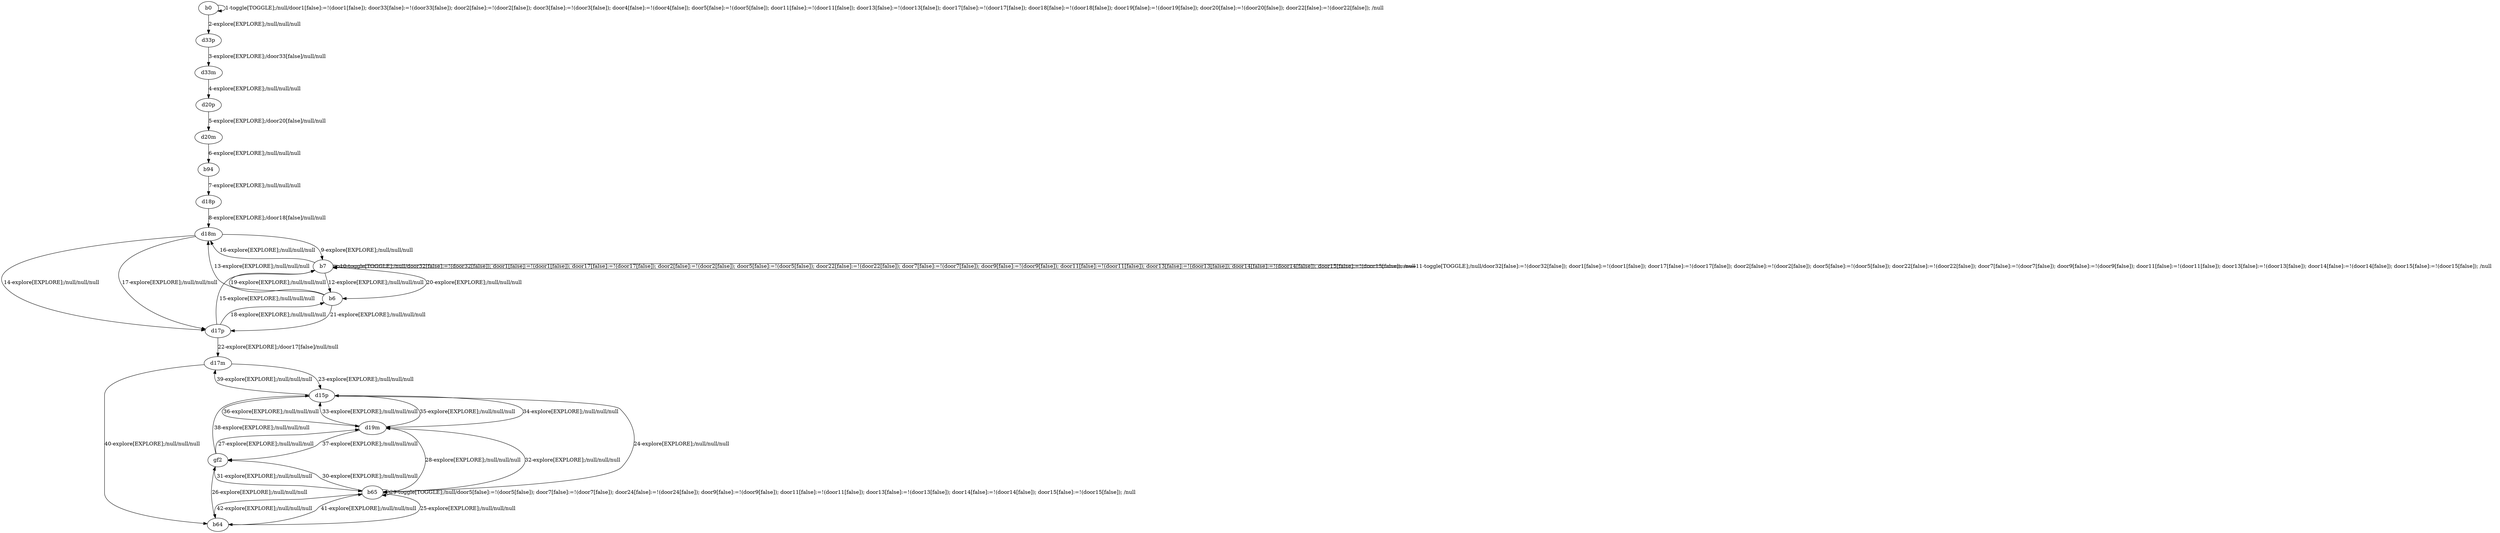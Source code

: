 # Total number of goals covered by this test: 1
# d17m --> b64

digraph g {
"b0" -> "b0" [label = "1-toggle[TOGGLE];/null/door1[false]:=!(door1[false]); door33[false]:=!(door33[false]); door2[false]:=!(door2[false]); door3[false]:=!(door3[false]); door4[false]:=!(door4[false]); door5[false]:=!(door5[false]); door11[false]:=!(door11[false]); door13[false]:=!(door13[false]); door17[false]:=!(door17[false]); door18[false]:=!(door18[false]); door19[false]:=!(door19[false]); door20[false]:=!(door20[false]); door22[false]:=!(door22[false]); /null"];
"b0" -> "d33p" [label = "2-explore[EXPLORE];/null/null/null"];
"d33p" -> "d33m" [label = "3-explore[EXPLORE];/door33[false]/null/null"];
"d33m" -> "d20p" [label = "4-explore[EXPLORE];/null/null/null"];
"d20p" -> "d20m" [label = "5-explore[EXPLORE];/door20[false]/null/null"];
"d20m" -> "b94" [label = "6-explore[EXPLORE];/null/null/null"];
"b94" -> "d18p" [label = "7-explore[EXPLORE];/null/null/null"];
"d18p" -> "d18m" [label = "8-explore[EXPLORE];/door18[false]/null/null"];
"d18m" -> "b7" [label = "9-explore[EXPLORE];/null/null/null"];
"b7" -> "b7" [label = "10-toggle[TOGGLE];/null/door32[false]:=!(door32[false]); door1[false]:=!(door1[false]); door17[false]:=!(door17[false]); door2[false]:=!(door2[false]); door5[false]:=!(door5[false]); door22[false]:=!(door22[false]); door7[false]:=!(door7[false]); door9[false]:=!(door9[false]); door11[false]:=!(door11[false]); door13[false]:=!(door13[false]); door14[false]:=!(door14[false]); door15[false]:=!(door15[false]); /null"];
"b7" -> "b7" [label = "11-toggle[TOGGLE];/null/door32[false]:=!(door32[false]); door1[false]:=!(door1[false]); door17[false]:=!(door17[false]); door2[false]:=!(door2[false]); door5[false]:=!(door5[false]); door22[false]:=!(door22[false]); door7[false]:=!(door7[false]); door9[false]:=!(door9[false]); door11[false]:=!(door11[false]); door13[false]:=!(door13[false]); door14[false]:=!(door14[false]); door15[false]:=!(door15[false]); /null"];
"b7" -> "b6" [label = "12-explore[EXPLORE];/null/null/null"];
"b6" -> "d18m" [label = "13-explore[EXPLORE];/null/null/null"];
"d18m" -> "d17p" [label = "14-explore[EXPLORE];/null/null/null"];
"d17p" -> "b7" [label = "15-explore[EXPLORE];/null/null/null"];
"b7" -> "d18m" [label = "16-explore[EXPLORE];/null/null/null"];
"d18m" -> "d17p" [label = "17-explore[EXPLORE];/null/null/null"];
"d17p" -> "b6" [label = "18-explore[EXPLORE];/null/null/null"];
"b6" -> "b7" [label = "19-explore[EXPLORE];/null/null/null"];
"b7" -> "b6" [label = "20-explore[EXPLORE];/null/null/null"];
"b6" -> "d17p" [label = "21-explore[EXPLORE];/null/null/null"];
"d17p" -> "d17m" [label = "22-explore[EXPLORE];/door17[false]/null/null"];
"d17m" -> "d15p" [label = "23-explore[EXPLORE];/null/null/null"];
"d15p" -> "b65" [label = "24-explore[EXPLORE];/null/null/null"];
"b65" -> "b64" [label = "25-explore[EXPLORE];/null/null/null"];
"b64" -> "gf2" [label = "26-explore[EXPLORE];/null/null/null"];
"gf2" -> "d19m" [label = "27-explore[EXPLORE];/null/null/null"];
"d19m" -> "b65" [label = "28-explore[EXPLORE];/null/null/null"];
"b65" -> "b65" [label = "29-toggle[TOGGLE];/null/door5[false]:=!(door5[false]); door7[false]:=!(door7[false]); door24[false]:=!(door24[false]); door9[false]:=!(door9[false]); door11[false]:=!(door11[false]); door13[false]:=!(door13[false]); door14[false]:=!(door14[false]); door15[false]:=!(door15[false]); /null"];
"b65" -> "gf2" [label = "30-explore[EXPLORE];/null/null/null"];
"gf2" -> "b65" [label = "31-explore[EXPLORE];/null/null/null"];
"b65" -> "d19m" [label = "32-explore[EXPLORE];/null/null/null"];
"d19m" -> "d15p" [label = "33-explore[EXPLORE];/null/null/null"];
"d15p" -> "d19m" [label = "34-explore[EXPLORE];/null/null/null"];
"d19m" -> "d15p" [label = "35-explore[EXPLORE];/null/null/null"];
"d15p" -> "d19m" [label = "36-explore[EXPLORE];/null/null/null"];
"d19m" -> "gf2" [label = "37-explore[EXPLORE];/null/null/null"];
"gf2" -> "d15p" [label = "38-explore[EXPLORE];/null/null/null"];
"d15p" -> "d17m" [label = "39-explore[EXPLORE];/null/null/null"];
"d17m" -> "b64" [label = "40-explore[EXPLORE];/null/null/null"];
"b64" -> "b65" [label = "41-explore[EXPLORE];/null/null/null"];
"b65" -> "b64" [label = "42-explore[EXPLORE];/null/null/null"];
}
